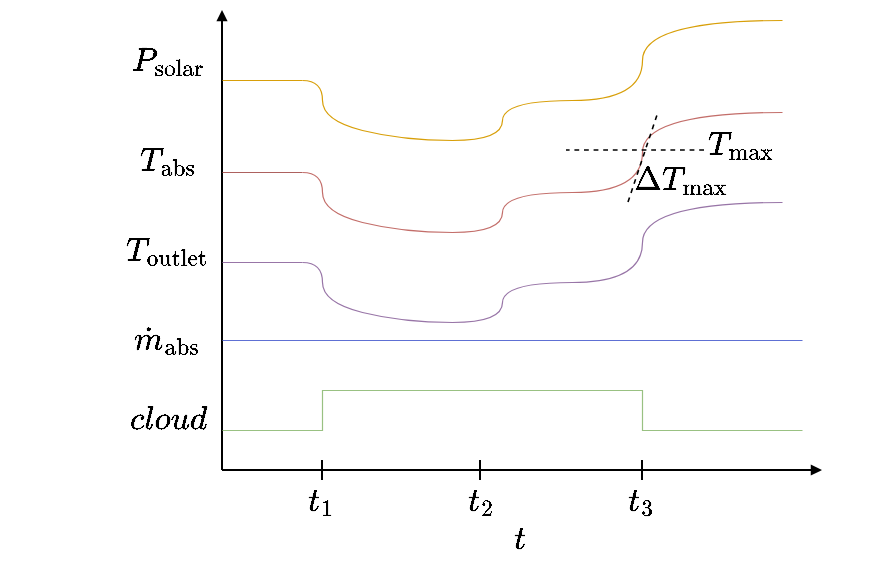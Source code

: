<mxfile version="21.2.1" type="device">
  <diagram name="Seite-1" id="UEnGTZyNJg2kaWz5BnDM">
    <mxGraphModel dx="780" dy="496" grid="1" gridSize="10" guides="1" tooltips="1" connect="1" arrows="1" fold="1" page="1" pageScale="1" pageWidth="827" pageHeight="1169" math="1" shadow="0">
      <root>
        <mxCell id="0" />
        <mxCell id="1" parent="0" />
        <mxCell id="Zqo0xz4QBt4HZKykq4dD-1" value="" style="endArrow=block;html=1;rounded=0;endFill=1;endSize=3;" parent="1" edge="1">
          <mxGeometry width="50" height="50" relative="1" as="geometry">
            <mxPoint x="200" y="240" as="sourcePoint" />
            <mxPoint x="500" y="240" as="targetPoint" />
          </mxGeometry>
        </mxCell>
        <mxCell id="Zqo0xz4QBt4HZKykq4dD-2" value="" style="endArrow=block;html=1;rounded=0;endFill=1;endSize=3;" parent="1" edge="1">
          <mxGeometry width="50" height="50" relative="1" as="geometry">
            <mxPoint x="200" y="240" as="sourcePoint" />
            <mxPoint x="200" y="10" as="targetPoint" />
          </mxGeometry>
        </mxCell>
        <mxCell id="Zqo0xz4QBt4HZKykq4dD-3" value="" style="endArrow=none;html=1;rounded=0;strokeWidth=0.6;strokeColor=#99c182;" parent="1" edge="1">
          <mxGeometry width="50" height="50" relative="1" as="geometry">
            <mxPoint x="200" y="220" as="sourcePoint" />
            <mxPoint x="490" y="220" as="targetPoint" />
            <Array as="points">
              <mxPoint x="250" y="220" />
              <mxPoint x="250" y="200" />
              <mxPoint x="410" y="200" />
              <mxPoint x="410" y="220" />
            </Array>
          </mxGeometry>
        </mxCell>
        <mxCell id="Zqo0xz4QBt4HZKykq4dD-4" value="" style="endArrow=none;html=1;rounded=0;strokeWidth=0.6;strokeColor=#5e70d4;" parent="1" edge="1">
          <mxGeometry width="50" height="50" relative="1" as="geometry">
            <mxPoint x="200" y="175" as="sourcePoint" />
            <mxPoint x="490" y="175" as="targetPoint" />
          </mxGeometry>
        </mxCell>
        <mxCell id="Zqo0xz4QBt4HZKykq4dD-8" value="" style="endArrow=none;html=1;rounded=0;" parent="1" edge="1">
          <mxGeometry width="50" height="50" relative="1" as="geometry">
            <mxPoint x="250" y="245" as="sourcePoint" />
            <mxPoint x="250" y="235" as="targetPoint" />
          </mxGeometry>
        </mxCell>
        <mxCell id="Zqo0xz4QBt4HZKykq4dD-9" value="" style="endArrow=none;html=1;rounded=0;" parent="1" edge="1">
          <mxGeometry width="50" height="50" relative="1" as="geometry">
            <mxPoint x="329" y="245" as="sourcePoint" />
            <mxPoint x="329" y="235" as="targetPoint" />
          </mxGeometry>
        </mxCell>
        <mxCell id="Zqo0xz4QBt4HZKykq4dD-10" value="" style="endArrow=none;html=1;rounded=0;" parent="1" edge="1">
          <mxGeometry width="50" height="50" relative="1" as="geometry">
            <mxPoint x="410" y="245" as="sourcePoint" />
            <mxPoint x="410" y="235" as="targetPoint" />
          </mxGeometry>
        </mxCell>
        <mxCell id="Zqo0xz4QBt4HZKykq4dD-6" value="" style="endArrow=none;html=1;rounded=0;strokeWidth=0.6;strokeColor=#9875a7;" parent="1" edge="1">
          <mxGeometry width="50" height="50" relative="1" as="geometry">
            <mxPoint x="200" y="136" as="sourcePoint" />
            <mxPoint x="240" y="136" as="targetPoint" />
          </mxGeometry>
        </mxCell>
        <mxCell id="Zqo0xz4QBt4HZKykq4dD-7" value="" style="curved=1;endArrow=none;html=1;rounded=0;endFill=0;strokeWidth=0.6;strokeColor=#9875a7;" parent="1" edge="1">
          <mxGeometry width="50" height="50" relative="1" as="geometry">
            <mxPoint x="240" y="136" as="sourcePoint" />
            <mxPoint x="480" y="106" as="targetPoint" />
            <Array as="points">
              <mxPoint x="250" y="136" />
              <mxPoint x="250" y="156" />
              <mxPoint x="290" y="166" />
              <mxPoint x="340" y="166" />
              <mxPoint x="340" y="146" />
              <mxPoint x="410" y="146" />
              <mxPoint x="410" y="106" />
            </Array>
          </mxGeometry>
        </mxCell>
        <mxCell id="Zqo0xz4QBt4HZKykq4dD-19" value="" style="endArrow=none;html=1;rounded=0;strokeWidth=0.6;strokeColor=#d89f09;" parent="1" edge="1">
          <mxGeometry width="50" height="50" relative="1" as="geometry">
            <mxPoint x="200" y="45" as="sourcePoint" />
            <mxPoint x="240" y="45" as="targetPoint" />
          </mxGeometry>
        </mxCell>
        <mxCell id="Zqo0xz4QBt4HZKykq4dD-13" value="" style="endArrow=none;html=1;rounded=0;strokeWidth=0.6;strokeColor=#ad615e;" parent="1" edge="1">
          <mxGeometry width="50" height="50" relative="1" as="geometry">
            <mxPoint x="200" y="91" as="sourcePoint" />
            <mxPoint x="240" y="91" as="targetPoint" />
          </mxGeometry>
        </mxCell>
        <mxCell id="Zqo0xz4QBt4HZKykq4dD-14" value="" style="curved=1;endArrow=none;html=1;rounded=0;endFill=0;strokeWidth=0.6;strokeColor=#c36e6a;" parent="1" edge="1">
          <mxGeometry width="50" height="50" relative="1" as="geometry">
            <mxPoint x="240" y="91" as="sourcePoint" />
            <mxPoint x="480" y="61" as="targetPoint" />
            <Array as="points">
              <mxPoint x="250" y="91" />
              <mxPoint x="250" y="111" />
              <mxPoint x="290" y="121" />
              <mxPoint x="340" y="121" />
              <mxPoint x="340" y="101" />
              <mxPoint x="410" y="101" />
              <mxPoint x="410" y="61" />
            </Array>
          </mxGeometry>
        </mxCell>
        <mxCell id="Zqo0xz4QBt4HZKykq4dD-23" value="" style="endArrow=none;dashed=1;html=1;rounded=0;strokeWidth=0.8;" parent="1" edge="1">
          <mxGeometry width="50" height="50" relative="1" as="geometry">
            <mxPoint x="441" y="80" as="sourcePoint" />
            <mxPoint x="372" y="80" as="targetPoint" />
          </mxGeometry>
        </mxCell>
        <mxCell id="Zqo0xz4QBt4HZKykq4dD-17" value="" style="curved=1;endArrow=none;html=1;rounded=0;endFill=0;strokeWidth=0.6;strokeColor=#d89f09;" parent="1" edge="1">
          <mxGeometry width="50" height="50" relative="1" as="geometry">
            <mxPoint x="240" y="45" as="sourcePoint" />
            <mxPoint x="480" y="15" as="targetPoint" />
            <Array as="points">
              <mxPoint x="250" y="45" />
              <mxPoint x="250" y="65" />
              <mxPoint x="290" y="75" />
              <mxPoint x="340" y="75" />
              <mxPoint x="340" y="55" />
              <mxPoint x="410" y="55" />
              <mxPoint x="410" y="15" />
            </Array>
          </mxGeometry>
        </mxCell>
        <mxCell id="Zqo0xz4QBt4HZKykq4dD-24" value="" style="endArrow=none;dashed=1;html=1;rounded=0;strokeWidth=0.8;" parent="1" edge="1">
          <mxGeometry width="50" height="50" relative="1" as="geometry">
            <mxPoint x="403" y="106" as="sourcePoint" />
            <mxPoint x="418" y="61" as="targetPoint" />
          </mxGeometry>
        </mxCell>
        <mxCell id="Zqo0xz4QBt4HZKykq4dD-26" value="&lt;font style=&quot;font-size: 14px;&quot;&gt;\(T_{\mathrm{{outlet}}}\)&lt;/font&gt;" style="text;html=1;strokeColor=none;fillColor=none;align=center;verticalAlign=middle;whiteSpace=wrap;rounded=0;" parent="1" vertex="1">
          <mxGeometry x="143" y="115" width="60" height="30" as="geometry" />
        </mxCell>
        <mxCell id="Zqo0xz4QBt4HZKykq4dD-27" value="&lt;font style=&quot;font-size: 14px;&quot;&gt;\(T_{\mathrm{{abs}}}\)&lt;/font&gt;" style="text;html=1;strokeColor=none;fillColor=none;align=center;verticalAlign=middle;whiteSpace=wrap;rounded=0;" parent="1" vertex="1">
          <mxGeometry x="143" y="70" width="60" height="30" as="geometry" />
        </mxCell>
        <mxCell id="Zqo0xz4QBt4HZKykq4dD-28" value="&lt;font style=&quot;font-size: 14px;&quot;&gt;\(P_{\mathrm{{solar}}}\)&lt;/font&gt;" style="text;html=1;strokeColor=none;fillColor=none;align=center;verticalAlign=middle;whiteSpace=wrap;rounded=0;" parent="1" vertex="1">
          <mxGeometry x="143" y="20" width="60" height="30" as="geometry" />
        </mxCell>
        <mxCell id="Zqo0xz4QBt4HZKykq4dD-29" value="&lt;font style=&quot;font-size: 14px;&quot;&gt;\(\dot{m}_{\mathrm{{abs}}}\)&lt;/font&gt;" style="text;html=1;strokeColor=none;fillColor=none;align=center;verticalAlign=middle;whiteSpace=wrap;rounded=0;" parent="1" vertex="1">
          <mxGeometry x="143" y="160" width="60" height="30" as="geometry" />
        </mxCell>
        <mxCell id="Zqo0xz4QBt4HZKykq4dD-30" value="&lt;font style=&quot;font-size: 14px;&quot;&gt;\(cloud\)&lt;/font&gt;" style="text;html=1;strokeColor=none;fillColor=none;align=center;verticalAlign=middle;whiteSpace=wrap;rounded=0;" parent="1" vertex="1">
          <mxGeometry x="143" y="200" width="60" height="30" as="geometry" />
        </mxCell>
        <mxCell id="Zqo0xz4QBt4HZKykq4dD-31" value="&lt;font style=&quot;font-size: 14px;&quot;&gt;\(t_1\)&lt;/font&gt;" style="text;html=1;strokeColor=none;fillColor=none;align=center;verticalAlign=middle;whiteSpace=wrap;rounded=0;" parent="1" vertex="1">
          <mxGeometry x="220" y="240" width="60" height="30" as="geometry" />
        </mxCell>
        <mxCell id="Zqo0xz4QBt4HZKykq4dD-32" value="&lt;font style=&quot;font-size: 14px;&quot;&gt;\(t_2\)&lt;/font&gt;" style="text;html=1;strokeColor=none;fillColor=none;align=center;verticalAlign=middle;whiteSpace=wrap;rounded=0;" parent="1" vertex="1">
          <mxGeometry x="300" y="240" width="60" height="30" as="geometry" />
        </mxCell>
        <mxCell id="Zqo0xz4QBt4HZKykq4dD-33" value="&lt;font style=&quot;font-size: 14px;&quot;&gt;\(t_3\)&lt;/font&gt;" style="text;html=1;strokeColor=none;fillColor=none;align=center;verticalAlign=middle;whiteSpace=wrap;rounded=0;" parent="1" vertex="1">
          <mxGeometry x="380" y="240" width="60" height="30" as="geometry" />
        </mxCell>
        <mxCell id="Zqo0xz4QBt4HZKykq4dD-34" value="&lt;font style=&quot;font-size: 14px;&quot;&gt;\(\Delta T_{\mathrm{{max}}}\)&lt;/font&gt;" style="text;html=1;strokeColor=none;fillColor=none;align=center;verticalAlign=middle;whiteSpace=wrap;rounded=0;" parent="1" vertex="1">
          <mxGeometry x="400" y="80" width="60" height="30" as="geometry" />
        </mxCell>
        <mxCell id="Zqo0xz4QBt4HZKykq4dD-36" value="&lt;font style=&quot;font-size: 14px;&quot;&gt;\(T_{\mathrm{{max}}}\)&lt;/font&gt;" style="text;html=1;strokeColor=none;fillColor=none;align=center;verticalAlign=middle;whiteSpace=wrap;rounded=0;" parent="1" vertex="1">
          <mxGeometry x="430" y="62" width="60" height="30" as="geometry" />
        </mxCell>
        <mxCell id="Zqo0xz4QBt4HZKykq4dD-37" value="&lt;font style=&quot;font-size: 14px;&quot;&gt;\(t\)&lt;/font&gt;" style="text;html=1;strokeColor=none;fillColor=none;align=center;verticalAlign=middle;whiteSpace=wrap;rounded=0;" parent="1" vertex="1">
          <mxGeometry x="319" y="259" width="60" height="30" as="geometry" />
        </mxCell>
      </root>
    </mxGraphModel>
  </diagram>
</mxfile>
